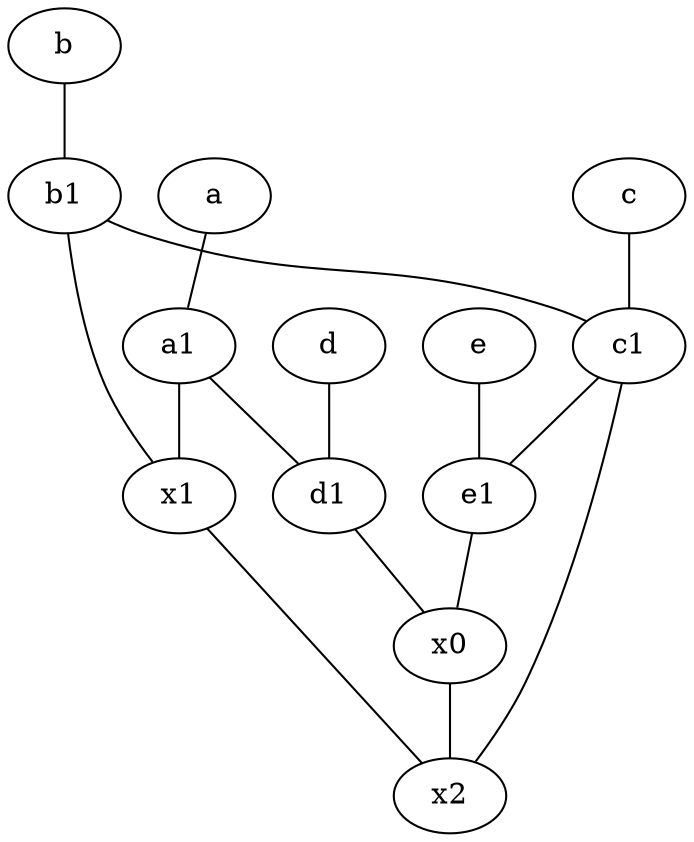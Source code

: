 graph {
	node [labelfontsize=50]
	c1 [labelfontsize=50 pos="4.5,3!"]
	a1 [labelfontsize=50 pos="8,3!"]
	a [labelfontsize=50 pos="8,2!"]
	e1 [labelfontsize=50 pos="7,7!"]
	c [labelfontsize=50 pos="4.5,2!"]
	d1 [labelfontsize=50 pos="3,5!"]
	b1 [labelfontsize=50 pos="9,4!"]
	x0 [labelfontsize=50]
	x1 [labelfontsize=50]
	e [labelfontsize=50 pos="7,9!"]
	b [labelfontsize=50 pos="10,4!"]
	x2 [labelfontsize=50]
	d [labelfontsize=50 pos="2,5!"]
	d1 -- x0
	d -- d1
	b1 -- x1
	a1 -- x1
	x0 -- x2
	c1 -- x2
	a1 -- d1
	c -- c1
	b1 -- c1
	c1 -- e1
	b -- b1
	e1 -- x0
	x1 -- x2
	e -- e1
	a -- a1
}
